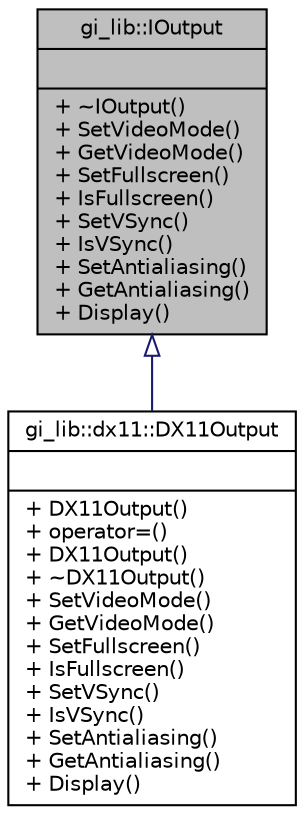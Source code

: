 digraph "gi_lib::IOutput"
{
  edge [fontname="Helvetica",fontsize="10",labelfontname="Helvetica",labelfontsize="10"];
  node [fontname="Helvetica",fontsize="10",shape=record];
  Node1 [label="{gi_lib::IOutput\n||+ ~IOutput()\l+ SetVideoMode()\l+ GetVideoMode()\l+ SetFullscreen()\l+ IsFullscreen()\l+ SetVSync()\l+ IsVSync()\l+ SetAntialiasing()\l+ GetAntialiasing()\l+ Display()\l}",height=0.2,width=0.4,color="black", fillcolor="grey75", style="filled", fontcolor="black"];
  Node1 -> Node2 [dir="back",color="midnightblue",fontsize="10",style="solid",arrowtail="onormal",fontname="Helvetica"];
  Node2 [label="{gi_lib::dx11::DX11Output\n||+ DX11Output()\l+ operator=()\l+ DX11Output()\l+ ~DX11Output()\l+ SetVideoMode()\l+ GetVideoMode()\l+ SetFullscreen()\l+ IsFullscreen()\l+ SetVSync()\l+ IsVSync()\l+ SetAntialiasing()\l+ GetAntialiasing()\l+ Display()\l}",height=0.2,width=0.4,color="black", fillcolor="white", style="filled",URL="$classgi__lib_1_1dx11_1_1_d_x11_output.html",tooltip="DirectX11 object used to display an image to an output. "];
}
